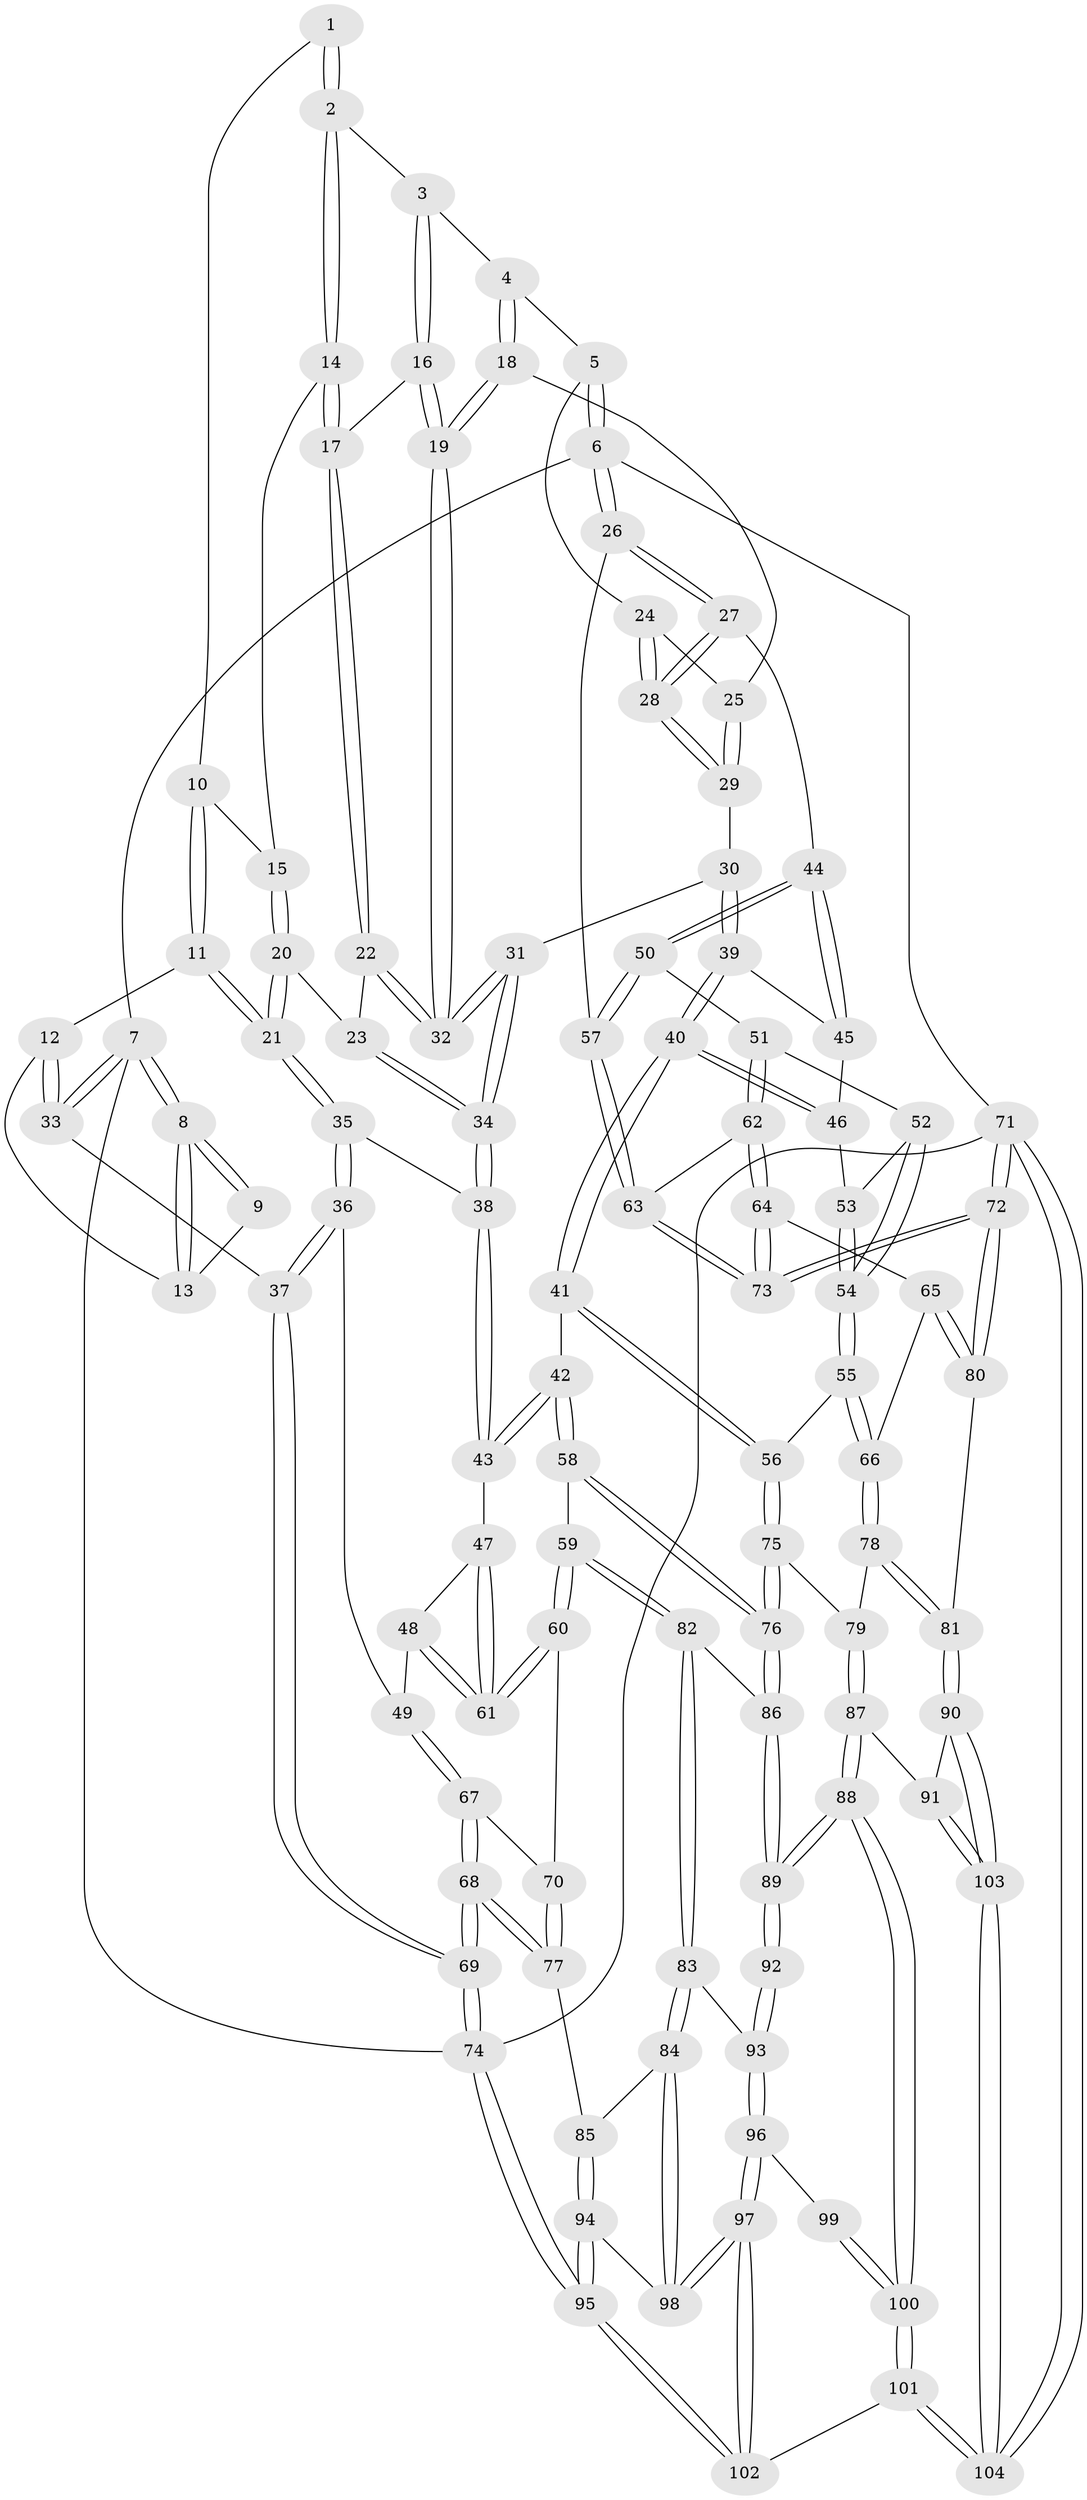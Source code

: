 // Generated by graph-tools (version 1.1) at 2025/17/03/09/25 04:17:07]
// undirected, 104 vertices, 257 edges
graph export_dot {
graph [start="1"]
  node [color=gray90,style=filled];
  1 [pos="+0.2878763245481484+0"];
  2 [pos="+0.32338733524784624+0"];
  3 [pos="+0.5745094562179369+0"];
  4 [pos="+0.7027128070205767+0"];
  5 [pos="+0.818700187479305+0"];
  6 [pos="+1+0"];
  7 [pos="+0+0"];
  8 [pos="+0+0"];
  9 [pos="+0.19563573547463148+0"];
  10 [pos="+0.2019693778278448+0.031905759687792426"];
  11 [pos="+0.12523146946361985+0.1425247379060304"];
  12 [pos="+0.09906418351117922+0.11433847004159181"];
  13 [pos="+0.09664883909774033+0.09235598245874128"];
  14 [pos="+0.342438005216638+0"];
  15 [pos="+0.23620995807863981+0.07636898606873546"];
  16 [pos="+0.48410629468421223+0.12161195971075506"];
  17 [pos="+0.35261483631191465+0.02629551638912756"];
  18 [pos="+0.5639263720464367+0.11602071958442695"];
  19 [pos="+0.4884466301254167+0.1296752503640733"];
  20 [pos="+0.16686672131166494+0.192205488330906"];
  21 [pos="+0.15709813594757902+0.1964325384762611"];
  22 [pos="+0.3101579025207853+0.16167025645213692"];
  23 [pos="+0.3085128354380871+0.16303147055772504"];
  24 [pos="+0.8171913350984668+0"];
  25 [pos="+0.6199117620898265+0.1444256411612785"];
  26 [pos="+1+0.08357256534669333"];
  27 [pos="+0.8041443817088156+0.23684456394702538"];
  28 [pos="+0.7961756291162341+0.21598069923560462"];
  29 [pos="+0.6327340434132177+0.15952854693317123"];
  30 [pos="+0.5387195916452394+0.28122368014920207"];
  31 [pos="+0.4744689782872194+0.23070572997328173"];
  32 [pos="+0.46790826123310547+0.19695012725449718"];
  33 [pos="+0+0.11730862584245352"];
  34 [pos="+0.3583810574578782+0.3179177177977697"];
  35 [pos="+0.14855589940425862+0.23125263388152525"];
  36 [pos="+0.10006969049333991+0.3091732573650189"];
  37 [pos="+0+0.32237293278089985"];
  38 [pos="+0.35375377275835596+0.32673133424797596"];
  39 [pos="+0.543884952594052+0.2898020254619206"];
  40 [pos="+0.504576710776519+0.4676868140635658"];
  41 [pos="+0.49938902490231396+0.47745497075782023"];
  42 [pos="+0.4981952472849915+0.4775477875496534"];
  43 [pos="+0.35360038160364743+0.3476604379580368"];
  44 [pos="+0.8015184280243846+0.25832772452554137"];
  45 [pos="+0.6487149990852575+0.3013224096418128"];
  46 [pos="+0.6329364755473725+0.3979562846827534"];
  47 [pos="+0.34542149188738447+0.35422471047498794"];
  48 [pos="+0.22191611982988957+0.41541141881764887"];
  49 [pos="+0.14684904233094084+0.404454857699325"];
  50 [pos="+0.8159444479455662+0.3022031078161582"];
  51 [pos="+0.8164478914091737+0.30569602074869456"];
  52 [pos="+0.746970354863809+0.39646656677268904"];
  53 [pos="+0.6333211766618054+0.3980836061148566"];
  54 [pos="+0.7072497494890113+0.4922607987312053"];
  55 [pos="+0.6962315536273413+0.5373435709412148"];
  56 [pos="+0.5635061341837624+0.5340718121083391"];
  57 [pos="+1+0.3003540283685844"];
  58 [pos="+0.38412263110554373+0.5575162088688744"];
  59 [pos="+0.3379878079133982+0.5761256106761015"];
  60 [pos="+0.3376052836762842+0.5758095272940285"];
  61 [pos="+0.3138556541591723+0.5273148912533587"];
  62 [pos="+0.8696043310127581+0.37945812781019245"];
  63 [pos="+1+0.40186964410033094"];
  64 [pos="+0.8942172511748738+0.5492617545889669"];
  65 [pos="+0.8384526908765599+0.5681964957171634"];
  66 [pos="+0.7345457080267607+0.5709724182458117"];
  67 [pos="+0.11138191946214457+0.5247600462767084"];
  68 [pos="+0+0.6716984892749158"];
  69 [pos="+0+0.7107620660633581"];
  70 [pos="+0.22297619975684294+0.55868835180179"];
  71 [pos="+1+1"];
  72 [pos="+1+0.9214832293325842"];
  73 [pos="+1+0.6966023578078309"];
  74 [pos="+0+1"];
  75 [pos="+0.5564694933737344+0.6660023784766979"];
  76 [pos="+0.5096393645333823+0.7115265550140598"];
  77 [pos="+0.1620059572020054+0.7418627422174043"];
  78 [pos="+0.706479914175702+0.7037572289372434"];
  79 [pos="+0.6282867501010976+0.6977881972355986"];
  80 [pos="+0.8070790370499622+0.8290263337900623"];
  81 [pos="+0.7768568528774583+0.829413407354079"];
  82 [pos="+0.31497676961838134+0.677397167125709"];
  83 [pos="+0.24576272175787325+0.7485027322281077"];
  84 [pos="+0.21572680121840018+0.7530910261477303"];
  85 [pos="+0.1798628115036974+0.7498029165478979"];
  86 [pos="+0.4867172861529559+0.7529531096227627"];
  87 [pos="+0.5804962435973722+0.8606153395842752"];
  88 [pos="+0.521556280738019+0.8543740520738741"];
  89 [pos="+0.4944197789033596+0.8087105423431133"];
  90 [pos="+0.7688413171383877+0.8352035729564817"];
  91 [pos="+0.6009661727130546+0.8667175680999079"];
  92 [pos="+0.47731403370319386+0.8107236354443421"];
  93 [pos="+0.2887272039112457+0.7973021818066385"];
  94 [pos="+0.12596600630379182+0.9442880747316048"];
  95 [pos="+0+1"];
  96 [pos="+0.31370003792356127+0.8504917769475404"];
  97 [pos="+0.30047774245234793+0.9853216617708549"];
  98 [pos="+0.22273945314789328+0.9042470546568442"];
  99 [pos="+0.35585544273705394+0.8614150121172952"];
  100 [pos="+0.45802776113023863+0.9567692403618526"];
  101 [pos="+0.3796568558345658+1"];
  102 [pos="+0.34770705202263896+1"];
  103 [pos="+0.6653459142239007+1"];
  104 [pos="+0.6644950088097875+1"];
  1 -- 2;
  1 -- 2;
  1 -- 10;
  2 -- 3;
  2 -- 14;
  2 -- 14;
  3 -- 4;
  3 -- 16;
  3 -- 16;
  4 -- 5;
  4 -- 18;
  4 -- 18;
  5 -- 6;
  5 -- 6;
  5 -- 24;
  6 -- 7;
  6 -- 26;
  6 -- 26;
  6 -- 71;
  7 -- 8;
  7 -- 8;
  7 -- 33;
  7 -- 33;
  7 -- 74;
  8 -- 9;
  8 -- 9;
  8 -- 13;
  8 -- 13;
  9 -- 13;
  10 -- 11;
  10 -- 11;
  10 -- 15;
  11 -- 12;
  11 -- 21;
  11 -- 21;
  12 -- 13;
  12 -- 33;
  12 -- 33;
  14 -- 15;
  14 -- 17;
  14 -- 17;
  15 -- 20;
  15 -- 20;
  16 -- 17;
  16 -- 19;
  16 -- 19;
  17 -- 22;
  17 -- 22;
  18 -- 19;
  18 -- 19;
  18 -- 25;
  19 -- 32;
  19 -- 32;
  20 -- 21;
  20 -- 21;
  20 -- 23;
  21 -- 35;
  21 -- 35;
  22 -- 23;
  22 -- 32;
  22 -- 32;
  23 -- 34;
  23 -- 34;
  24 -- 25;
  24 -- 28;
  24 -- 28;
  25 -- 29;
  25 -- 29;
  26 -- 27;
  26 -- 27;
  26 -- 57;
  27 -- 28;
  27 -- 28;
  27 -- 44;
  28 -- 29;
  28 -- 29;
  29 -- 30;
  30 -- 31;
  30 -- 39;
  30 -- 39;
  31 -- 32;
  31 -- 32;
  31 -- 34;
  31 -- 34;
  33 -- 37;
  34 -- 38;
  34 -- 38;
  35 -- 36;
  35 -- 36;
  35 -- 38;
  36 -- 37;
  36 -- 37;
  36 -- 49;
  37 -- 69;
  37 -- 69;
  38 -- 43;
  38 -- 43;
  39 -- 40;
  39 -- 40;
  39 -- 45;
  40 -- 41;
  40 -- 41;
  40 -- 46;
  40 -- 46;
  41 -- 42;
  41 -- 56;
  41 -- 56;
  42 -- 43;
  42 -- 43;
  42 -- 58;
  42 -- 58;
  43 -- 47;
  44 -- 45;
  44 -- 45;
  44 -- 50;
  44 -- 50;
  45 -- 46;
  46 -- 53;
  47 -- 48;
  47 -- 61;
  47 -- 61;
  48 -- 49;
  48 -- 61;
  48 -- 61;
  49 -- 67;
  49 -- 67;
  50 -- 51;
  50 -- 57;
  50 -- 57;
  51 -- 52;
  51 -- 62;
  51 -- 62;
  52 -- 53;
  52 -- 54;
  52 -- 54;
  53 -- 54;
  53 -- 54;
  54 -- 55;
  54 -- 55;
  55 -- 56;
  55 -- 66;
  55 -- 66;
  56 -- 75;
  56 -- 75;
  57 -- 63;
  57 -- 63;
  58 -- 59;
  58 -- 76;
  58 -- 76;
  59 -- 60;
  59 -- 60;
  59 -- 82;
  59 -- 82;
  60 -- 61;
  60 -- 61;
  60 -- 70;
  62 -- 63;
  62 -- 64;
  62 -- 64;
  63 -- 73;
  63 -- 73;
  64 -- 65;
  64 -- 73;
  64 -- 73;
  65 -- 66;
  65 -- 80;
  65 -- 80;
  66 -- 78;
  66 -- 78;
  67 -- 68;
  67 -- 68;
  67 -- 70;
  68 -- 69;
  68 -- 69;
  68 -- 77;
  68 -- 77;
  69 -- 74;
  69 -- 74;
  70 -- 77;
  70 -- 77;
  71 -- 72;
  71 -- 72;
  71 -- 104;
  71 -- 104;
  71 -- 74;
  72 -- 73;
  72 -- 73;
  72 -- 80;
  72 -- 80;
  74 -- 95;
  74 -- 95;
  75 -- 76;
  75 -- 76;
  75 -- 79;
  76 -- 86;
  76 -- 86;
  77 -- 85;
  78 -- 79;
  78 -- 81;
  78 -- 81;
  79 -- 87;
  79 -- 87;
  80 -- 81;
  81 -- 90;
  81 -- 90;
  82 -- 83;
  82 -- 83;
  82 -- 86;
  83 -- 84;
  83 -- 84;
  83 -- 93;
  84 -- 85;
  84 -- 98;
  84 -- 98;
  85 -- 94;
  85 -- 94;
  86 -- 89;
  86 -- 89;
  87 -- 88;
  87 -- 88;
  87 -- 91;
  88 -- 89;
  88 -- 89;
  88 -- 100;
  88 -- 100;
  89 -- 92;
  89 -- 92;
  90 -- 91;
  90 -- 103;
  90 -- 103;
  91 -- 103;
  91 -- 103;
  92 -- 93;
  92 -- 93;
  93 -- 96;
  93 -- 96;
  94 -- 95;
  94 -- 95;
  94 -- 98;
  95 -- 102;
  95 -- 102;
  96 -- 97;
  96 -- 97;
  96 -- 99;
  97 -- 98;
  97 -- 98;
  97 -- 102;
  97 -- 102;
  99 -- 100;
  99 -- 100;
  100 -- 101;
  100 -- 101;
  101 -- 102;
  101 -- 104;
  101 -- 104;
  103 -- 104;
  103 -- 104;
}
